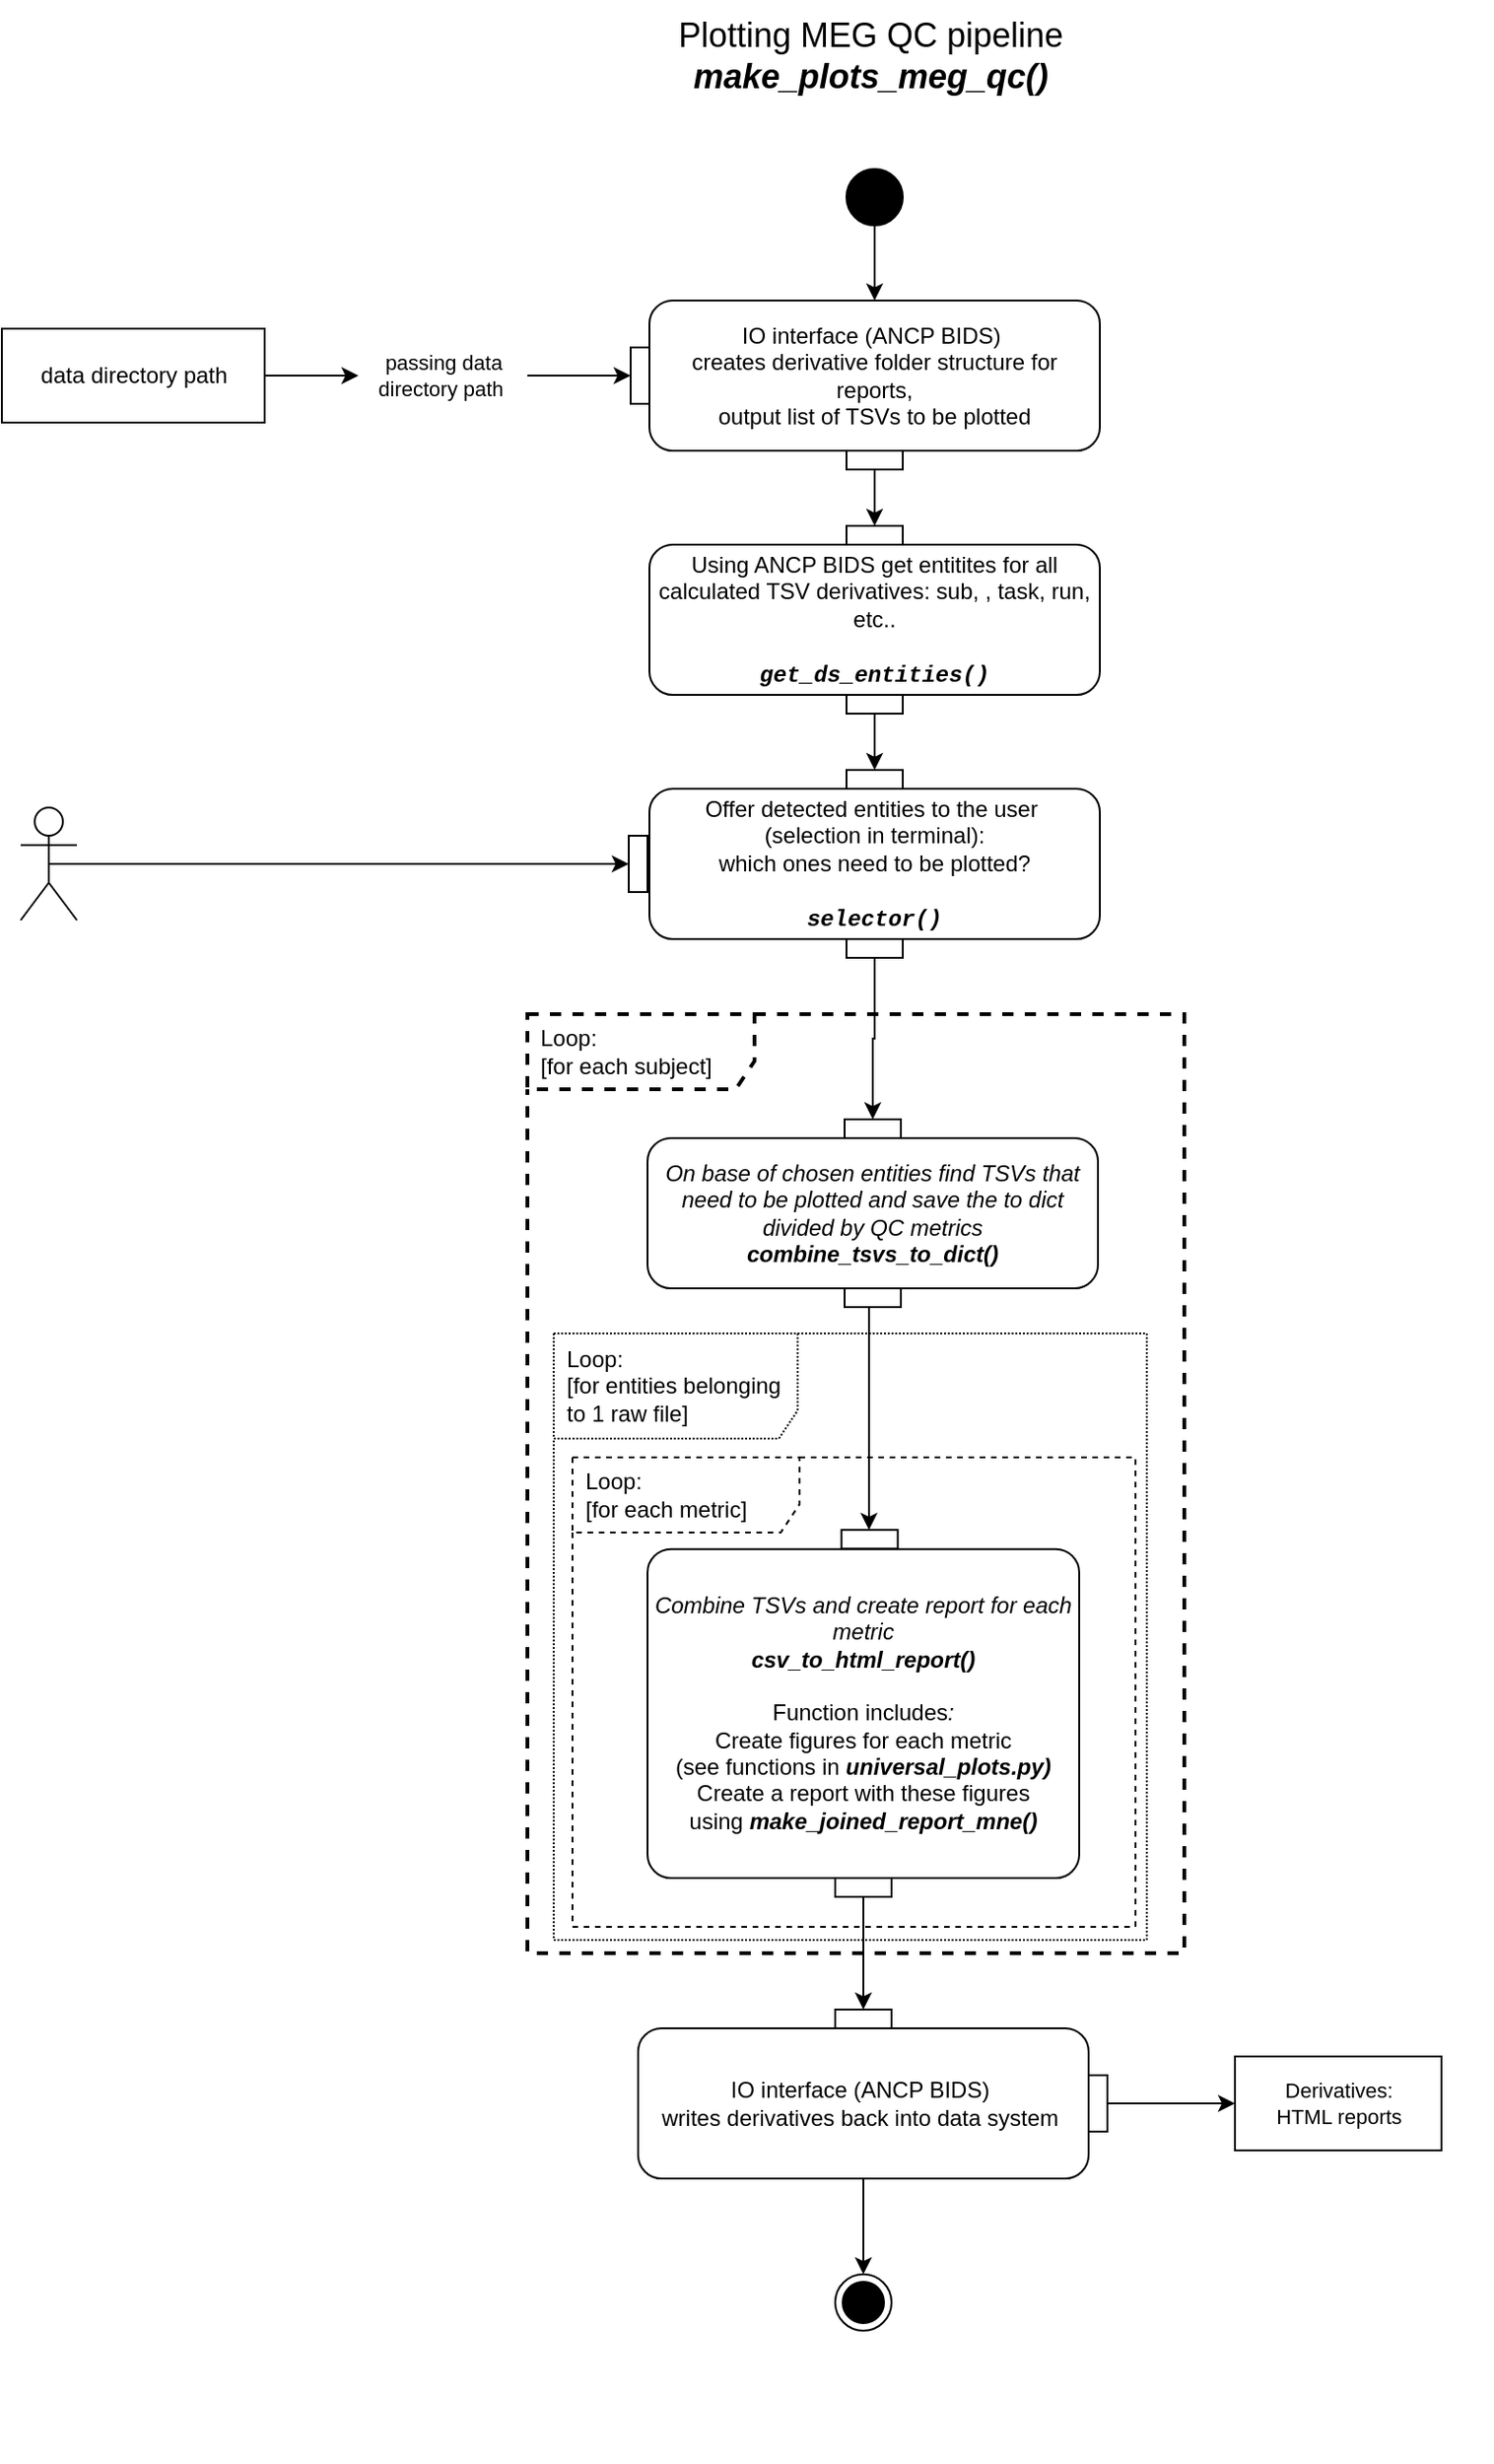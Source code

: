 <mxfile version="24.7.8">
  <diagram name="Page-1" id="PUbhOBLwAxsONIC4mjg5">
    <mxGraphModel dx="3735" dy="2122" grid="1" gridSize="10" guides="1" tooltips="1" connect="1" arrows="1" fold="1" page="0" pageScale="1" pageWidth="850" pageHeight="1100" math="0" shadow="0">
      <root>
        <mxCell id="0" />
        <mxCell id="1" parent="0" />
        <mxCell id="9iOVFMO985ibKQIA5yUQ-1" value="Loop:&lt;br&gt;[for each subject]" style="shape=umlFrame;whiteSpace=wrap;html=1;width=121;height=40;boundedLbl=1;verticalAlign=middle;align=left;spacingLeft=5;dashed=1;strokeWidth=2;" parent="1" vertex="1">
          <mxGeometry x="-1350" y="130" width="350" height="500" as="geometry" />
        </mxCell>
        <mxCell id="Dlx8wmVMaPq1w5EYogpk-33" style="edgeStyle=orthogonalEdgeStyle;rounded=0;orthogonalLoop=1;jettySize=auto;html=1;exitX=0.5;exitY=0.5;exitDx=0;exitDy=0;exitPerimeter=0;entryX=0;entryY=0.5;entryDx=0;entryDy=0;" edge="1" parent="1" source="z92k_c89T4PLz4YoD9Kb-1" target="Dlx8wmVMaPq1w5EYogpk-31">
          <mxGeometry relative="1" as="geometry" />
        </mxCell>
        <mxCell id="z92k_c89T4PLz4YoD9Kb-1" value="" style="shape=umlActor;verticalLabelPosition=bottom;verticalAlign=top;html=1;outlineConnect=0;fontSize=14;" parent="1" vertex="1">
          <mxGeometry x="-1620" y="20" width="30" height="60" as="geometry" />
        </mxCell>
        <mxCell id="z92k_c89T4PLz4YoD9Kb-11" style="edgeStyle=orthogonalEdgeStyle;rounded=0;orthogonalLoop=1;jettySize=auto;html=1;entryX=0;entryY=0.5;entryDx=0;entryDy=0;" parent="1" source="z92k_c89T4PLz4YoD9Kb-41" target="z92k_c89T4PLz4YoD9Kb-9" edge="1">
          <mxGeometry relative="1" as="geometry" />
        </mxCell>
        <mxCell id="z92k_c89T4PLz4YoD9Kb-2" value="data directory path" style="html=1;" parent="1" vertex="1">
          <mxGeometry x="-1630" y="-235" width="140" height="50" as="geometry" />
        </mxCell>
        <mxCell id="Dlx8wmVMaPq1w5EYogpk-18" value="" style="edgeStyle=orthogonalEdgeStyle;rounded=0;orthogonalLoop=1;jettySize=auto;html=1;exitX=0.5;exitY=1;exitDx=0;exitDy=0;" edge="1" parent="1" source="z92k_c89T4PLz4YoD9Kb-5" target="z92k_c89T4PLz4YoD9Kb-7">
          <mxGeometry relative="1" as="geometry">
            <mxPoint x="-1171.0" y="-320" as="sourcePoint" />
            <Array as="points" />
          </mxGeometry>
        </mxCell>
        <mxCell id="z92k_c89T4PLz4YoD9Kb-5" value="" style="ellipse;fillColor=strokeColor;" parent="1" vertex="1">
          <mxGeometry x="-1180" y="-320" width="30" height="30" as="geometry" />
        </mxCell>
        <mxCell id="z92k_c89T4PLz4YoD9Kb-6" value="" style="group;flipH=1;" parent="1" vertex="1" connectable="0">
          <mxGeometry x="-1295" y="-250" width="250" height="90" as="geometry" />
        </mxCell>
        <mxCell id="z92k_c89T4PLz4YoD9Kb-7" value="IO interface (ANCP BIDS)&amp;nbsp;&lt;br&gt;creates derivative folder structure for reports,&lt;br&gt;output list of TSVs to be plotted" style="html=1;align=center;verticalAlign=middle;rounded=1;absoluteArcSize=1;arcSize=25;dashed=0;fontFamily=Helvetica;fontSize=12;whiteSpace=wrap;container=0;noLabel=0;imageAlign=center;" parent="z92k_c89T4PLz4YoD9Kb-6" vertex="1">
          <mxGeometry x="10" width="240" height="80" as="geometry" />
        </mxCell>
        <mxCell id="z92k_c89T4PLz4YoD9Kb-8" value="pinOut 2" style="fontStyle=0;labelPosition=center;verticalLabelPosition=bottom;align=center;verticalAlign=top;spacingLeft=2;fontFamily=Helvetica;fontSize=12;resizable=0;container=0;noLabel=1;" parent="z92k_c89T4PLz4YoD9Kb-6" vertex="1">
          <mxGeometry x="115" y="80" width="30" height="10" as="geometry" />
        </mxCell>
        <mxCell id="z92k_c89T4PLz4YoD9Kb-9" value="pinOut 1" style="fontStyle=0;labelPosition=right;verticalLabelPosition=middle;align=left;verticalAlign=middle;spacingLeft=2;fontFamily=Helvetica;fontSize=12;resizable=0;container=0;noLabel=1;" parent="z92k_c89T4PLz4YoD9Kb-6" vertex="1">
          <mxGeometry y="25" width="10" height="30" as="geometry" />
        </mxCell>
        <mxCell id="z92k_c89T4PLz4YoD9Kb-12" value="" style="group" parent="1" vertex="1" connectable="0">
          <mxGeometry x="-1286" y="186" width="450" height="715" as="geometry" />
        </mxCell>
        <mxCell id="z92k_c89T4PLz4YoD9Kb-13" value="&lt;i style=&quot;&quot;&gt;On base of chosen entities find TSVs that need to be plotted and save the to dict divided by QC metrics&lt;br&gt;&lt;b&gt;combine_tsvs_to_dict()&lt;/b&gt;&lt;/i&gt;" style="html=1;align=center;verticalAlign=middle;rounded=1;absoluteArcSize=1;arcSize=25;dashed=0;fontFamily=Helvetica;fontSize=12;whiteSpace=wrap;container=0;noLabel=0;imageAlign=center;" parent="z92k_c89T4PLz4YoD9Kb-12" vertex="1">
          <mxGeometry y="10" width="240" height="80" as="geometry" />
        </mxCell>
        <mxCell id="z92k_c89T4PLz4YoD9Kb-14" value="pinOut 2" style="fontStyle=0;labelPosition=center;verticalLabelPosition=bottom;align=center;verticalAlign=top;spacingLeft=2;fontFamily=Helvetica;fontSize=12;resizable=0;container=0;noLabel=1;" parent="z92k_c89T4PLz4YoD9Kb-12" vertex="1">
          <mxGeometry x="105" y="90" width="30" height="10" as="geometry" />
        </mxCell>
        <mxCell id="z92k_c89T4PLz4YoD9Kb-15" value="pinIn 1" style="fontStyle=0;labelPosition=center;verticalLabelPosition=top;align=center;verticalAlign=bottom;spacingLeft=2;fontFamily=Helvetica;fontSize=12;resizable=0;container=0;noLabel=1;" parent="z92k_c89T4PLz4YoD9Kb-12" vertex="1">
          <mxGeometry x="105" width="30" height="10" as="geometry" />
        </mxCell>
        <mxCell id="Dlx8wmVMaPq1w5EYogpk-25" value="Loop:&lt;br&gt;[for each metric]" style="shape=umlFrame;whiteSpace=wrap;html=1;width=121;height=40;boundedLbl=1;verticalAlign=middle;align=left;spacingLeft=5;dashed=1;" vertex="1" parent="z92k_c89T4PLz4YoD9Kb-12">
          <mxGeometry x="-40" y="180" width="300" height="250" as="geometry" />
        </mxCell>
        <mxCell id="z92k_c89T4PLz4YoD9Kb-17" value="" style="group;dashed=1;dashPattern=1 1;" parent="z92k_c89T4PLz4YoD9Kb-12" vertex="1" connectable="0">
          <mxGeometry y="194" width="450" height="471" as="geometry" />
        </mxCell>
        <mxCell id="z92k_c89T4PLz4YoD9Kb-18" value="&lt;i&gt;Combine TSVs and create report for each metric&lt;br&gt;&lt;b&gt;csv_to_html_report()&lt;/b&gt;&lt;/i&gt;&lt;div&gt;&lt;b&gt;&lt;i&gt;&lt;br&gt;&lt;/i&gt;&lt;/b&gt;&lt;div&gt;Function includes&lt;i&gt;:&lt;/i&gt;&lt;/div&gt;&lt;div&gt;&lt;span style=&quot;background-color: initial;&quot;&gt;Create figures for each metric &lt;br&gt;(see functions in &lt;/span&gt;&lt;b style=&quot;background-color: initial; font-style: italic;&quot;&gt;universal_plots.py)&lt;/b&gt;&lt;br&gt;&lt;span style=&quot;background-color: initial;&quot;&gt;Create a report with these figures using&lt;/span&gt;&lt;i style=&quot;background-color: initial; font-weight: bold;&quot;&gt;&amp;nbsp;make_joined_report_mne()&lt;/i&gt;&lt;br&gt;&lt;/div&gt;&lt;/div&gt;" style="html=1;align=center;verticalAlign=middle;rounded=1;absoluteArcSize=1;arcSize=25;dashed=0;fontFamily=Helvetica;fontSize=12;whiteSpace=wrap;container=0;noLabel=0;imageAlign=center;" parent="z92k_c89T4PLz4YoD9Kb-17" vertex="1">
          <mxGeometry y="34.82" width="230" height="175.18" as="geometry" />
        </mxCell>
        <mxCell id="z92k_c89T4PLz4YoD9Kb-21" value="pinIn 1" style="fontStyle=0;labelPosition=center;verticalLabelPosition=top;align=center;verticalAlign=bottom;spacingLeft=2;fontFamily=Helvetica;fontSize=12;resizable=0;container=0;noLabel=1;" parent="z92k_c89T4PLz4YoD9Kb-17" vertex="1">
          <mxGeometry x="103.32" y="24.615" width="30" height="10" as="geometry" />
        </mxCell>
        <mxCell id="z92k_c89T4PLz4YoD9Kb-28" value="" style="group;fontSize=11;flipH=1;" parent="z92k_c89T4PLz4YoD9Kb-17" vertex="1" connectable="0">
          <mxGeometry x="-5" y="280.0" width="250" height="100" as="geometry" />
        </mxCell>
        <mxCell id="z92k_c89T4PLz4YoD9Kb-29" value="IO interface (ANCP BIDS)&amp;nbsp;&lt;br style=&quot;border-color: var(--border-color);&quot;&gt;writes derivatives back into data system&amp;nbsp;" style="html=1;align=center;verticalAlign=middle;rounded=1;absoluteArcSize=1;arcSize=25;dashed=0;fontFamily=Helvetica;fontSize=12;whiteSpace=wrap;container=0;noLabel=0;imageAlign=center;" parent="z92k_c89T4PLz4YoD9Kb-28" vertex="1">
          <mxGeometry y="10" width="240" height="80" as="geometry" />
        </mxCell>
        <mxCell id="z92k_c89T4PLz4YoD9Kb-31" value="pinIn 2" style="fontStyle=0;labelPosition=left;verticalLabelPosition=middle;align=right;verticalAlign=middle;spacingLeft=2;fontFamily=Helvetica;fontSize=12;flipH=0;resizable=0;container=0;noLabel=1;" parent="z92k_c89T4PLz4YoD9Kb-28" vertex="1">
          <mxGeometry x="240" y="35" width="10" height="30" as="geometry" />
        </mxCell>
        <mxCell id="z92k_c89T4PLz4YoD9Kb-32" value="pinIn 1" style="fontStyle=0;labelPosition=center;verticalLabelPosition=top;align=center;verticalAlign=bottom;spacingLeft=2;fontFamily=Helvetica;fontSize=12;resizable=0;container=0;noLabel=1;" parent="z92k_c89T4PLz4YoD9Kb-28" vertex="1">
          <mxGeometry x="105" width="30" height="10" as="geometry" />
        </mxCell>
        <mxCell id="z92k_c89T4PLz4YoD9Kb-45" value="" style="edgeStyle=orthogonalEdgeStyle;rounded=0;orthogonalLoop=1;jettySize=auto;html=1;fontSize=11;exitX=0.5;exitY=1;exitDx=0;exitDy=0;" parent="z92k_c89T4PLz4YoD9Kb-17" source="z92k_c89T4PLz4YoD9Kb-29" edge="1">
          <mxGeometry relative="1" as="geometry">
            <mxPoint x="115" y="380.0" as="sourcePoint" />
            <mxPoint x="115" y="421" as="targetPoint" />
          </mxGeometry>
        </mxCell>
        <mxCell id="z92k_c89T4PLz4YoD9Kb-46" value="Derivatives:&lt;br&gt;&lt;div&gt;HTML reports&lt;/div&gt;" style="html=1;fontSize=11;" parent="z92k_c89T4PLz4YoD9Kb-17" vertex="1">
          <mxGeometry x="313" y="305" width="110" height="50" as="geometry" />
        </mxCell>
        <mxCell id="z92k_c89T4PLz4YoD9Kb-47" value="" style="edgeStyle=orthogonalEdgeStyle;rounded=0;orthogonalLoop=1;jettySize=auto;html=1;fontSize=11;" parent="z92k_c89T4PLz4YoD9Kb-17" source="z92k_c89T4PLz4YoD9Kb-31" target="z92k_c89T4PLz4YoD9Kb-46" edge="1">
          <mxGeometry relative="1" as="geometry" />
        </mxCell>
        <mxCell id="gJO7JIBL_jriJ2bUjoK9-1" value="" style="ellipse;html=1;shape=endState;fillColor=strokeColor;" parent="z92k_c89T4PLz4YoD9Kb-17" vertex="1">
          <mxGeometry x="100" y="421" width="30" height="30" as="geometry" />
        </mxCell>
        <mxCell id="z92k_c89T4PLz4YoD9Kb-19" value="pinOut 2" style="fontStyle=0;labelPosition=center;verticalLabelPosition=bottom;align=center;verticalAlign=top;spacingLeft=2;fontFamily=Helvetica;fontSize=12;resizable=0;container=0;noLabel=1;" parent="z92k_c89T4PLz4YoD9Kb-17" vertex="1">
          <mxGeometry x="100.0" y="209.997" width="30" height="10" as="geometry" />
        </mxCell>
        <mxCell id="z92k_c89T4PLz4YoD9Kb-33" value="" style="edgeStyle=orthogonalEdgeStyle;rounded=0;orthogonalLoop=1;jettySize=auto;html=1;fontSize=11;" parent="z92k_c89T4PLz4YoD9Kb-17" source="z92k_c89T4PLz4YoD9Kb-19" target="z92k_c89T4PLz4YoD9Kb-32" edge="1">
          <mxGeometry relative="1" as="geometry" />
        </mxCell>
        <mxCell id="Dlx8wmVMaPq1w5EYogpk-30" value="Loop:&lt;br&gt;[for entities belonging to 1 raw file]" style="shape=umlFrame;whiteSpace=wrap;html=1;width=130;height=56;boundedLbl=1;verticalAlign=middle;align=left;spacingLeft=5;dashed=1;dashPattern=1 1;" vertex="1" parent="z92k_c89T4PLz4YoD9Kb-17">
          <mxGeometry x="-50" y="-80" width="316" height="323" as="geometry" />
        </mxCell>
        <mxCell id="z92k_c89T4PLz4YoD9Kb-23" value="" style="edgeStyle=orthogonalEdgeStyle;rounded=0;orthogonalLoop=1;jettySize=auto;html=1;fontSize=11;" parent="z92k_c89T4PLz4YoD9Kb-12" source="z92k_c89T4PLz4YoD9Kb-14" target="z92k_c89T4PLz4YoD9Kb-21" edge="1">
          <mxGeometry relative="1" as="geometry">
            <Array as="points">
              <mxPoint x="118" y="134" />
              <mxPoint x="118" y="134" />
            </Array>
          </mxGeometry>
        </mxCell>
        <mxCell id="z92k_c89T4PLz4YoD9Kb-48" value="&lt;font style=&quot;font-size: 18px;&quot;&gt;Plotting MEG QC pipeline&amp;nbsp;&lt;br&gt;&lt;b&gt;&lt;i&gt;make_plots_meg_qc()&amp;nbsp;&lt;/i&gt;&lt;/b&gt;&lt;/font&gt;" style="text;html=1;align=center;verticalAlign=middle;resizable=0;points=[];autosize=1;strokeColor=none;fillColor=none;fontSize=11;" parent="1" vertex="1">
          <mxGeometry x="-1280" y="-410" width="230" height="60" as="geometry" />
        </mxCell>
        <mxCell id="Dlx8wmVMaPq1w5EYogpk-2" value="" style="group" vertex="1" connectable="0" parent="1">
          <mxGeometry x="-1285" width="240" height="100" as="geometry" />
        </mxCell>
        <mxCell id="Dlx8wmVMaPq1w5EYogpk-3" value="Offer detected entities to the user&amp;nbsp;&lt;br&gt;&lt;span style=&quot;background-color: initial;&quot;&gt;(selection in terminal):&lt;/span&gt;&lt;div&gt;which ones need to be plotted?&lt;br&gt;&lt;br&gt;&lt;b&gt;&lt;i&gt;&lt;font face=&quot;Courier New&quot;&gt;selector()&lt;/font&gt;&lt;/i&gt;&lt;/b&gt;&lt;/div&gt;" style="html=1;align=center;verticalAlign=middle;rounded=1;absoluteArcSize=1;arcSize=25;dashed=0;fontFamily=Helvetica;fontSize=12;whiteSpace=wrap;container=0;noLabel=0;imageAlign=center;" vertex="1" parent="Dlx8wmVMaPq1w5EYogpk-2">
          <mxGeometry y="10" width="240" height="80" as="geometry" />
        </mxCell>
        <mxCell id="Dlx8wmVMaPq1w5EYogpk-4" value="pinOut 2" style="fontStyle=0;labelPosition=center;verticalLabelPosition=bottom;align=center;verticalAlign=top;spacingLeft=2;fontFamily=Helvetica;fontSize=12;resizable=0;container=0;noLabel=1;" vertex="1" parent="Dlx8wmVMaPq1w5EYogpk-2">
          <mxGeometry x="105" y="90" width="30" height="10" as="geometry" />
        </mxCell>
        <mxCell id="Dlx8wmVMaPq1w5EYogpk-5" value="pinIn 1" style="fontStyle=0;labelPosition=center;verticalLabelPosition=top;align=center;verticalAlign=bottom;spacingLeft=2;fontFamily=Helvetica;fontSize=12;resizable=0;container=0;noLabel=1;" vertex="1" parent="Dlx8wmVMaPq1w5EYogpk-2">
          <mxGeometry x="105" width="30" height="10" as="geometry" />
        </mxCell>
        <mxCell id="Dlx8wmVMaPq1w5EYogpk-10" value="" style="group" vertex="1" connectable="0" parent="1">
          <mxGeometry x="-1285" y="-130" width="240" height="100" as="geometry" />
        </mxCell>
        <mxCell id="Dlx8wmVMaPq1w5EYogpk-11" value="Using ANCP BIDS get entitites for all calculated TSV derivatives: sub, , task, run, etc..&lt;br&gt;&lt;br&gt;&lt;b&gt;&lt;i&gt;&lt;font face=&quot;Courier New&quot;&gt;get_ds_entities()&lt;/font&gt;&lt;/i&gt;&lt;/b&gt;" style="html=1;align=center;verticalAlign=middle;rounded=1;absoluteArcSize=1;arcSize=25;dashed=0;fontFamily=Helvetica;fontSize=12;whiteSpace=wrap;container=0;noLabel=0;imageAlign=center;" vertex="1" parent="Dlx8wmVMaPq1w5EYogpk-10">
          <mxGeometry y="10" width="240" height="80" as="geometry" />
        </mxCell>
        <mxCell id="Dlx8wmVMaPq1w5EYogpk-12" value="pinOut 2" style="fontStyle=0;labelPosition=center;verticalLabelPosition=bottom;align=center;verticalAlign=top;spacingLeft=2;fontFamily=Helvetica;fontSize=12;resizable=0;container=0;noLabel=1;" vertex="1" parent="Dlx8wmVMaPq1w5EYogpk-10">
          <mxGeometry x="105" y="90" width="30" height="10" as="geometry" />
        </mxCell>
        <mxCell id="Dlx8wmVMaPq1w5EYogpk-13" value="pinIn 1" style="fontStyle=0;labelPosition=center;verticalLabelPosition=top;align=center;verticalAlign=bottom;spacingLeft=2;fontFamily=Helvetica;fontSize=12;resizable=0;container=0;noLabel=1;" vertex="1" parent="Dlx8wmVMaPq1w5EYogpk-10">
          <mxGeometry x="105" width="30" height="10" as="geometry" />
        </mxCell>
        <mxCell id="Dlx8wmVMaPq1w5EYogpk-16" value="" style="edgeStyle=orthogonalEdgeStyle;rounded=0;orthogonalLoop=1;jettySize=auto;html=1;entryX=0.5;entryY=0;entryDx=0;entryDy=0;" edge="1" parent="1" source="z92k_c89T4PLz4YoD9Kb-8" target="Dlx8wmVMaPq1w5EYogpk-13">
          <mxGeometry relative="1" as="geometry">
            <mxPoint x="-1170" y="-130" as="targetPoint" />
          </mxGeometry>
        </mxCell>
        <mxCell id="Dlx8wmVMaPq1w5EYogpk-21" style="edgeStyle=orthogonalEdgeStyle;rounded=0;orthogonalLoop=1;jettySize=auto;html=1;entryX=0.5;entryY=0;entryDx=0;entryDy=0;" edge="1" parent="1" source="Dlx8wmVMaPq1w5EYogpk-4" target="z92k_c89T4PLz4YoD9Kb-15">
          <mxGeometry relative="1" as="geometry" />
        </mxCell>
        <mxCell id="Dlx8wmVMaPq1w5EYogpk-28" value="" style="edgeStyle=orthogonalEdgeStyle;rounded=0;orthogonalLoop=1;jettySize=auto;html=1;entryX=0;entryY=0.5;entryDx=0;entryDy=0;" edge="1" parent="1" source="z92k_c89T4PLz4YoD9Kb-2" target="z92k_c89T4PLz4YoD9Kb-41">
          <mxGeometry relative="1" as="geometry">
            <mxPoint x="-1490" y="-210" as="sourcePoint" />
            <mxPoint x="-1295" y="-210" as="targetPoint" />
          </mxGeometry>
        </mxCell>
        <mxCell id="z92k_c89T4PLz4YoD9Kb-41" value="passing data &lt;br&gt;directory path&amp;nbsp;" style="text;html=1;align=center;verticalAlign=middle;resizable=0;points=[];autosize=1;strokeColor=none;fillColor=none;fontSize=11;" parent="1" vertex="1">
          <mxGeometry x="-1440" y="-230" width="90" height="40" as="geometry" />
        </mxCell>
        <mxCell id="Dlx8wmVMaPq1w5EYogpk-31" value="pinOut 1" style="fontStyle=0;labelPosition=right;verticalLabelPosition=middle;align=left;verticalAlign=middle;spacingLeft=2;fontFamily=Helvetica;fontSize=12;resizable=0;container=0;noLabel=1;" vertex="1" parent="1">
          <mxGeometry x="-1296" y="35" width="10" height="30" as="geometry" />
        </mxCell>
        <mxCell id="Dlx8wmVMaPq1w5EYogpk-34" value="" style="edgeStyle=orthogonalEdgeStyle;rounded=0;orthogonalLoop=1;jettySize=auto;html=1;" edge="1" parent="1" source="Dlx8wmVMaPq1w5EYogpk-12" target="Dlx8wmVMaPq1w5EYogpk-5">
          <mxGeometry relative="1" as="geometry" />
        </mxCell>
      </root>
    </mxGraphModel>
  </diagram>
</mxfile>

